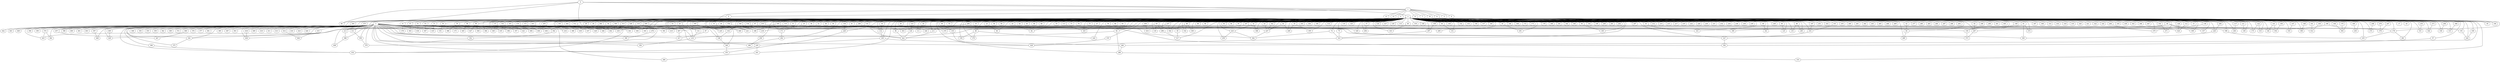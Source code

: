 
graph graphname {
    0 -- 1
0 -- 2
0 -- 3
0 -- 84
0 -- 233
1 -- 4
1 -- 5
1 -- 6
1 -- 7
1 -- 8
1 -- 9
1 -- 10
1 -- 11
1 -- 12
1 -- 13
1 -- 14
2 -- 15
2 -- 16
2 -- 17
2 -- 18
2 -- 19
2 -- 20
2 -- 21
2 -- 22
2 -- 23
2 -- 24
2 -- 25
2 -- 26
2 -- 27
2 -- 28
2 -- 29
2 -- 30
2 -- 31
2 -- 32
2 -- 33
2 -- 34
2 -- 35
2 -- 36
2 -- 37
2 -- 38
2 -- 39
2 -- 40
2 -- 41
2 -- 42
2 -- 43
2 -- 44
2 -- 45
2 -- 46
2 -- 47
2 -- 48
2 -- 49
2 -- 50
2 -- 51
2 -- 52
2 -- 53
2 -- 54
2 -- 55
2 -- 56
2 -- 57
2 -- 58
2 -- 59
2 -- 60
2 -- 61
2 -- 62
2 -- 63
2 -- 64
2 -- 65
2 -- 66
2 -- 67
2 -- 68
2 -- 69
2 -- 70
2 -- 71
2 -- 72
2 -- 73
2 -- 74
2 -- 75
2 -- 76
2 -- 77
2 -- 78
2 -- 79
2 -- 80
2 -- 81
2 -- 82
2 -- 83
2 -- 84
2 -- 85
2 -- 86
2 -- 87
2 -- 88
2 -- 89
2 -- 90
2 -- 91
2 -- 92
2 -- 93
2 -- 94
2 -- 95
2 -- 96
2 -- 97
2 -- 98
2 -- 99
2 -- 100
2 -- 101
2 -- 102
2 -- 103
2 -- 104
2 -- 105
2 -- 106
2 -- 107
2 -- 108
2 -- 109
2 -- 110
2 -- 111
2 -- 112
2 -- 113
2 -- 114
2 -- 115
2 -- 116
2 -- 117
2 -- 118
2 -- 119
2 -- 120
2 -- 121
2 -- 122
2 -- 123
2 -- 124
2 -- 125
2 -- 126
2 -- 127
2 -- 128
2 -- 129
2 -- 130
2 -- 131
2 -- 132
2 -- 133
2 -- 134
2 -- 135
2 -- 136
2 -- 137
2 -- 138
2 -- 139
2 -- 140
2 -- 141
2 -- 142
2 -- 143
2 -- 144
2 -- 145
2 -- 146
2 -- 147
2 -- 148
2 -- 149
2 -- 150
2 -- 151
2 -- 152
2 -- 153
2 -- 154
2 -- 155
2 -- 156
2 -- 157
2 -- 158
2 -- 159
2 -- 160
2 -- 161
2 -- 162
2 -- 163
2 -- 164
2 -- 165
2 -- 166
2 -- 167
2 -- 168
2 -- 169
2 -- 170
2 -- 171
2 -- 172
2 -- 173
2 -- 174
2 -- 175
2 -- 176
2 -- 177
2 -- 178
2 -- 179
2 -- 180
2 -- 181
2 -- 182
2 -- 183
2 -- 184
2 -- 185
2 -- 186
2 -- 187
2 -- 188
2 -- 189
2 -- 190
2 -- 191
2 -- 192
2 -- 193
2 -- 194
2 -- 195
2 -- 196
2 -- 197
2 -- 198
2 -- 199
2 -- 200
2 -- 201
2 -- 202
2 -- 203
2 -- 204
2 -- 205
2 -- 206
2 -- 207
2 -- 208
2 -- 209
2 -- 210
2 -- 211
2 -- 212
2 -- 213
2 -- 214
2 -- 215
2 -- 216
2 -- 217
2 -- 218
2 -- 219
2 -- 220
2 -- 221
2 -- 222
2 -- 223
2 -- 224
2 -- 225
2 -- 226
2 -- 227
2 -- 228
2 -- 229
2 -- 230
2 -- 231
2 -- 232
2 -- 233
2 -- 234
2 -- 235
2 -- 236
2 -- 237
2 -- 238
2 -- 239
2 -- 240
2 -- 241
2 -- 242
2 -- 243
2 -- 244
2 -- 245
2 -- 246
2 -- 247
2 -- 248
2 -- 249
2 -- 250
2 -- 251
2 -- 252
2 -- 253
2 -- 254
2 -- 255
2 -- 256
2 -- 257
2 -- 258
2 -- 259
2 -- 260
2 -- 261
2 -- 262
2 -- 263
2 -- 264
2 -- 265
2 -- 266
2 -- 267
2 -- 268
2 -- 269
2 -- 270
2 -- 271
2 -- 272
2 -- 273
2 -- 274
2 -- 275
2 -- 276
2 -- 277
2 -- 278
2 -- 279
2 -- 280
2 -- 281
2 -- 282
2 -- 283
2 -- 284
2 -- 285
2 -- 286
2 -- 287
2 -- 288
2 -- 289
2 -- 290
2 -- 291
2 -- 292
2 -- 293
2 -- 294
2 -- 295
2 -- 296
2 -- 297
2 -- 298
2 -- 299
2 -- 300
2 -- 301
2 -- 302
2 -- 303
2 -- 304
2 -- 305
2 -- 306
2 -- 307
2 -- 308
2 -- 309
2 -- 310
2 -- 311
2 -- 312
2 -- 313
2 -- 314
2 -- 315
2 -- 316
2 -- 317
2 -- 318
2 -- 319
2 -- 320
2 -- 321
2 -- 322
2 -- 323
2 -- 324
2 -- 325
2 -- 326
2 -- 327
2 -- 328
2 -- 329
2 -- 330
2 -- 331
2 -- 332
2 -- 333
2 -- 334
2 -- 335
2 -- 336
2 -- 337
2 -- 338
2 -- 339
2 -- 340
2 -- 341
2 -- 342
2 -- 343
2 -- 344
2 -- 345
2 -- 346
2 -- 347
3 -- 348
3 -- 349
3 -- 350
3 -- 351
3 -- 352
3 -- 353
3 -- 354
3 -- 355
3 -- 356
3 -- 357
3 -- 358
3 -- 359
3 -- 360
3 -- 361
3 -- 362
3 -- 363
3 -- 364
3 -- 365
3 -- 366
3 -- 367
3 -- 368
3 -- 369
3 -- 370
3 -- 371
3 -- 372
3 -- 373
3 -- 374
3 -- 375
3 -- 376
3 -- 377
3 -- 378
3 -- 379
3 -- 380
3 -- 381
3 -- 382
3 -- 383
3 -- 384
3 -- 385
3 -- 386
3 -- 387
3 -- 388
3 -- 389
3 -- 390
3 -- 391
3 -- 392
3 -- 393
3 -- 394
3 -- 395
3 -- 396
3 -- 397
3 -- 398
3 -- 399
3 -- 400
3 -- 401
3 -- 402
3 -- 403
3 -- 404
3 -- 405
3 -- 406
3 -- 407
3 -- 408
3 -- 409
3 -- 410
3 -- 411
3 -- 412
3 -- 413
3 -- 414
3 -- 415
3 -- 416
3 -- 417
3 -- 418
3 -- 419
3 -- 420
3 -- 421
3 -- 422
3 -- 423
3 -- 424
3 -- 425
3 -- 426
3 -- 427
3 -- 428
3 -- 429
3 -- 430
3 -- 431
3 -- 432
3 -- 433
3 -- 434
3 -- 435
3 -- 436
3 -- 437
3 -- 438
3 -- 439
3 -- 440
3 -- 441
3 -- 442
3 -- 443
3 -- 444
3 -- 445
3 -- 446
3 -- 447
3 -- 448
3 -- 449
3 -- 216
4 -- 435
7 -- 95
8 -- 176
9 -- 384
9 -- 154
10 -- 194
11 -- 136
12 -- 349
14 -- 440
14 -- 221
16 -- 132
19 -- 48
20 -- 111
21 -- 188
22 -- 131
23 -- 46
24 -- 82
25 -- 171
26 -- 221
27 -- 325
30 -- 317
31 -- 370
32 -- 186
32 -- 223
34 -- 438
34 -- 218
35 -- 249
35 -- 195
37 -- 256
40 -- 143
42 -- 64
43 -- 227
44 -- 151
45 -- 291
47 -- 363
48 -- 224
48 -- 159
48 -- 179
49 -- 213
49 -- 337
49 -- 233
49 -- 309
51 -- 434
52 -- 131
53 -- 367
54 -- 267
56 -- 185
57 -- 392
60 -- 130
61 -- 163
64 -- 289
65 -- 415
65 -- 118
65 -- 296
65 -- 342
67 -- 209
67 -- 257
69 -- 341
71 -- 419
72 -- 364
72 -- 323
75 -- 323
76 -- 351
78 -- 183
78 -- 386
78 -- 371
81 -- 249
81 -- 227
85 -- 125
86 -- 285
86 -- 135
87 -- 417
88 -- 342
88 -- 345
88 -- 332
91 -- 365
91 -- 399
91 -- 272
92 -- 422
92 -- 286
96 -- 422
98 -- 445
99 -- 427
99 -- 360
100 -- 244
101 -- 254
102 -- 271
105 -- 150
105 -- 429
107 -- 176
107 -- 407
108 -- 150
109 -- 297
110 -- 425
110 -- 196
112 -- 424
113 -- 325
115 -- 446
115 -- 303
116 -- 440
116 -- 422
117 -- 240
121 -- 149
122 -- 175
122 -- 333
123 -- 126
126 -- 422
128 -- 424
130 -- 428
131 -- 233
132 -- 165
134 -- 326
134 -- 441
136 -- 267
137 -- 396
138 -- 228
141 -- 354
141 -- 146
142 -- 357
144 -- 188
144 -- 334
147 -- 193
148 -- 198
150 -- 373
154 -- 188
155 -- 428
158 -- 354
161 -- 412
162 -- 227
164 -- 304
165 -- 246
165 -- 229
167 -- 421
169 -- 225
169 -- 338
170 -- 304
171 -- 292
174 -- 406
176 -- 235
176 -- 281
177 -- 404
187 -- 254
189 -- 203
190 -- 279
190 -- 191
191 -- 244
196 -- 235
197 -- 432
197 -- 216
204 -- 257
205 -- 302
206 -- 220
208 -- 274
210 -- 361
210 -- 227
211 -- 422
213 -- 388
220 -- 365
223 -- 364
223 -- 259
227 -- 364
228 -- 353
229 -- 432
229 -- 241
233 -- 356
237 -- 342
237 -- 433
241 -- 266
242 -- 276
243 -- 436
246 -- 286
247 -- 378
248 -- 270
248 -- 383
250 -- 389
253 -- 331
254 -- 327
257 -- 361
258 -- 433
264 -- 279
267 -- 373
273 -- 344
275 -- 311
276 -- 390
278 -- 378
282 -- 380
286 -- 310
290 -- 332
290 -- 402
290 -- 439
292 -- 389
294 -- 336
295 -- 391
295 -- 329
296 -- 317
297 -- 323
300 -- 430
302 -- 352
306 -- 315
311 -- 358
312 -- 407
312 -- 379
313 -- 437
323 -- 428
327 -- 392
328 -- 420
330 -- 412
334 -- 338
338 -- 340
340 -- 353
358 -- 379
361 -- 375
366 -- 432
368 -- 447
374 -- 425
374 -- 382
388 -- 408
397 -- 448
405 -- 429
407 -- 417
414 -- 444
418 -- 438

}
